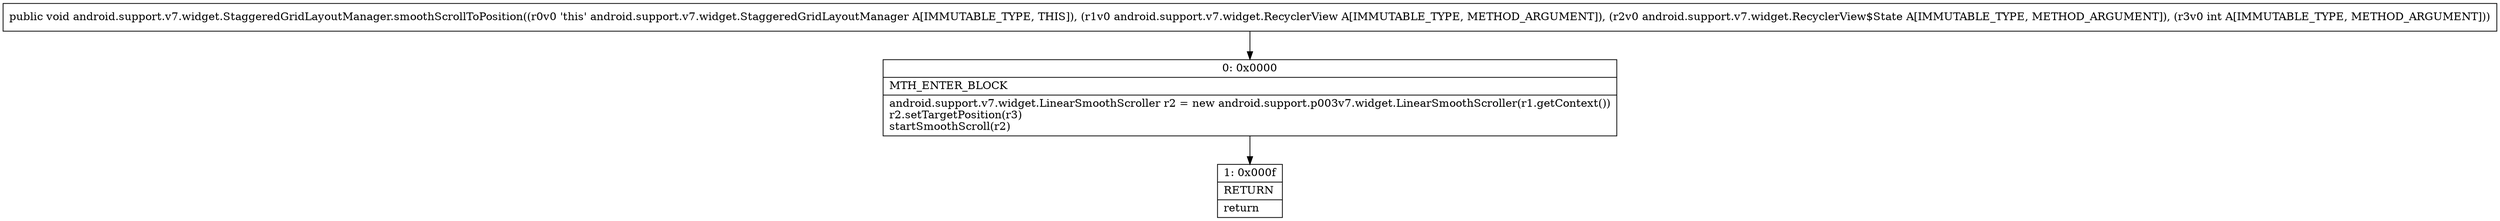 digraph "CFG forandroid.support.v7.widget.StaggeredGridLayoutManager.smoothScrollToPosition(Landroid\/support\/v7\/widget\/RecyclerView;Landroid\/support\/v7\/widget\/RecyclerView$State;I)V" {
Node_0 [shape=record,label="{0\:\ 0x0000|MTH_ENTER_BLOCK\l|android.support.v7.widget.LinearSmoothScroller r2 = new android.support.p003v7.widget.LinearSmoothScroller(r1.getContext())\lr2.setTargetPosition(r3)\lstartSmoothScroll(r2)\l}"];
Node_1 [shape=record,label="{1\:\ 0x000f|RETURN\l|return\l}"];
MethodNode[shape=record,label="{public void android.support.v7.widget.StaggeredGridLayoutManager.smoothScrollToPosition((r0v0 'this' android.support.v7.widget.StaggeredGridLayoutManager A[IMMUTABLE_TYPE, THIS]), (r1v0 android.support.v7.widget.RecyclerView A[IMMUTABLE_TYPE, METHOD_ARGUMENT]), (r2v0 android.support.v7.widget.RecyclerView$State A[IMMUTABLE_TYPE, METHOD_ARGUMENT]), (r3v0 int A[IMMUTABLE_TYPE, METHOD_ARGUMENT])) }"];
MethodNode -> Node_0;
Node_0 -> Node_1;
}


